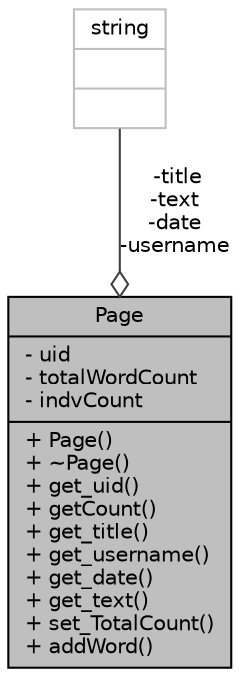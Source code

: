 digraph "Page"
{
  edge [fontname="Helvetica",fontsize="10",labelfontname="Helvetica",labelfontsize="10"];
  node [fontname="Helvetica",fontsize="10",shape=record];
  Node1 [label="{Page\n|- uid\l- totalWordCount\l- indvCount\l|+ Page()\l+ ~Page()\l+ get_uid()\l+ getCount()\l+ get_title()\l+ get_username()\l+ get_date()\l+ get_text()\l+ set_TotalCount()\l+ addWord()\l}",height=0.2,width=0.4,color="black", fillcolor="grey75", style="filled", fontcolor="black"];
  Node2 -> Node1 [color="grey25",fontsize="10",style="solid",label=" -title\n-text\n-date\n-username" ,arrowhead="odiamond",fontname="Helvetica"];
  Node2 [label="{string\n||}",height=0.2,width=0.4,color="grey75", fillcolor="white", style="filled"];
}
